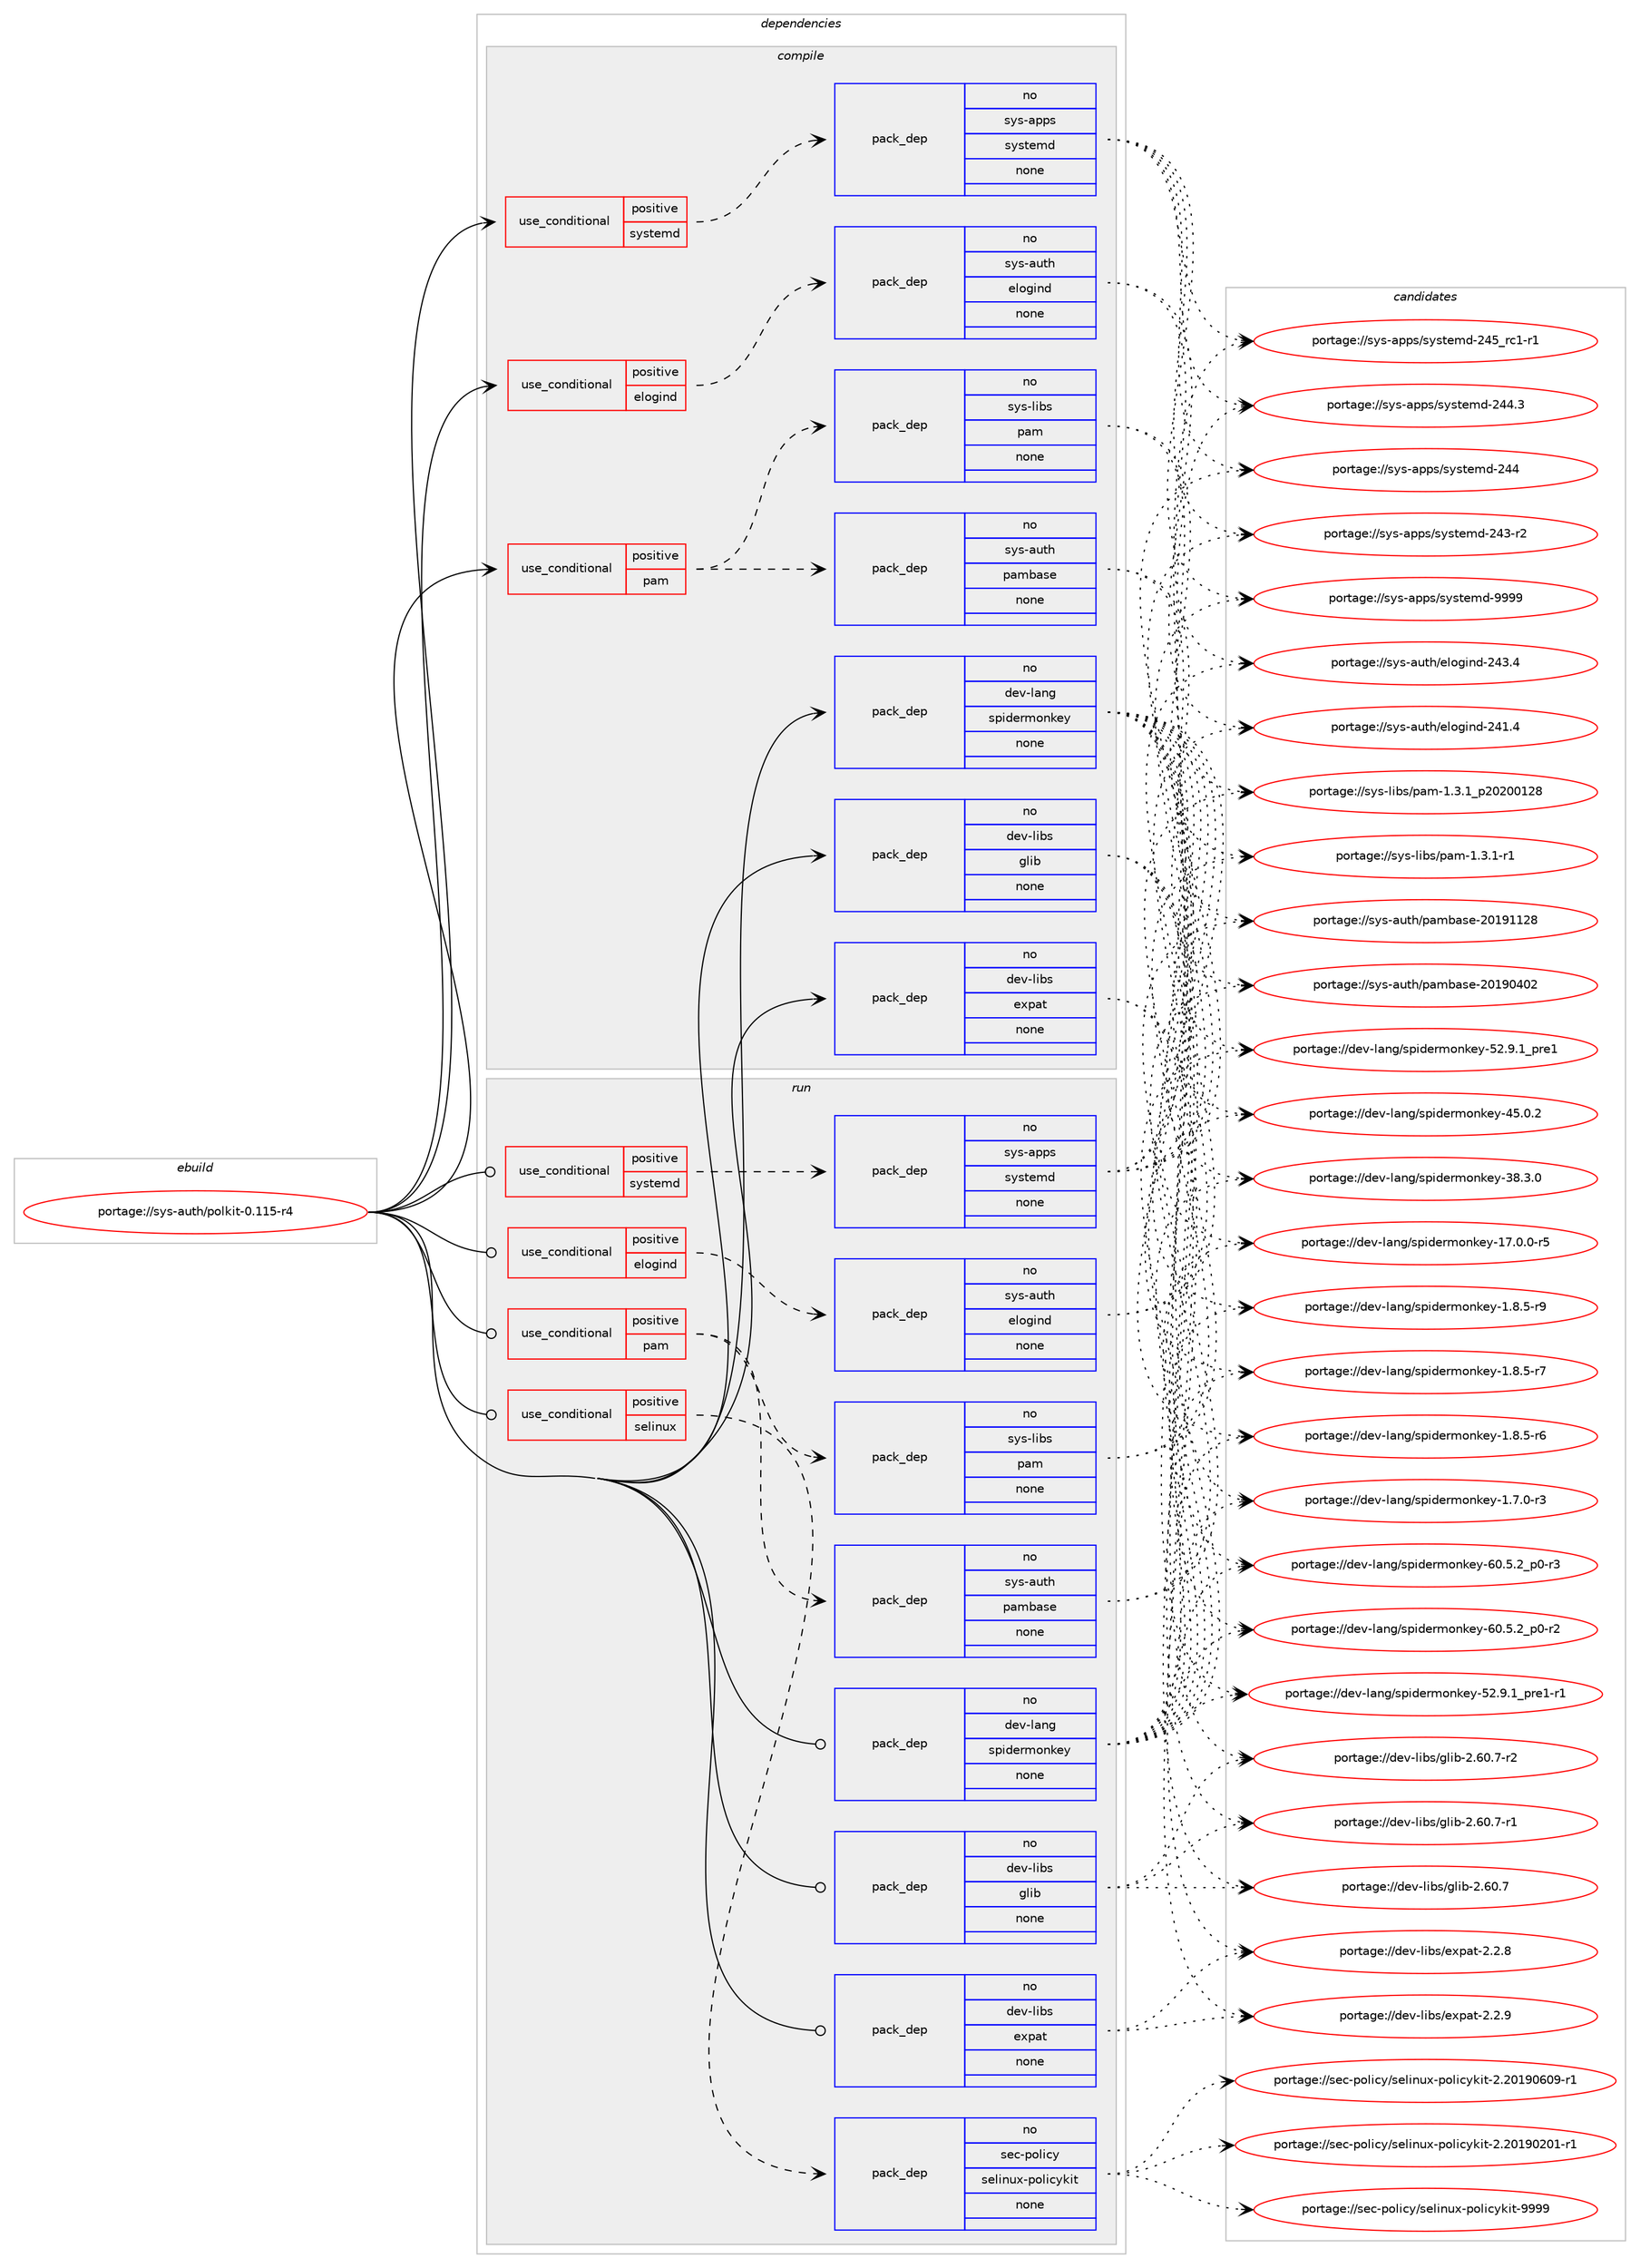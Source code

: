 digraph prolog {

# *************
# Graph options
# *************

newrank=true;
concentrate=true;
compound=true;
graph [rankdir=LR,fontname=Helvetica,fontsize=10,ranksep=1.5];#, ranksep=2.5, nodesep=0.2];
edge  [arrowhead=vee];
node  [fontname=Helvetica,fontsize=10];

# **********
# The ebuild
# **********

subgraph cluster_leftcol {
color=gray;
rank=same;
label=<<i>ebuild</i>>;
id [label="portage://sys-auth/polkit-0.115-r4", color=red, width=4, href="../sys-auth/polkit-0.115-r4.svg"];
}

# ****************
# The dependencies
# ****************

subgraph cluster_midcol {
color=gray;
label=<<i>dependencies</i>>;
subgraph cluster_compile {
fillcolor="#eeeeee";
style=filled;
label=<<i>compile</i>>;
subgraph cond8619 {
dependency41804 [label=<<TABLE BORDER="0" CELLBORDER="1" CELLSPACING="0" CELLPADDING="4"><TR><TD ROWSPAN="3" CELLPADDING="10">use_conditional</TD></TR><TR><TD>positive</TD></TR><TR><TD>elogind</TD></TR></TABLE>>, shape=none, color=red];
subgraph pack32188 {
dependency41805 [label=<<TABLE BORDER="0" CELLBORDER="1" CELLSPACING="0" CELLPADDING="4" WIDTH="220"><TR><TD ROWSPAN="6" CELLPADDING="30">pack_dep</TD></TR><TR><TD WIDTH="110">no</TD></TR><TR><TD>sys-auth</TD></TR><TR><TD>elogind</TD></TR><TR><TD>none</TD></TR><TR><TD></TD></TR></TABLE>>, shape=none, color=blue];
}
dependency41804:e -> dependency41805:w [weight=20,style="dashed",arrowhead="vee"];
}
id:e -> dependency41804:w [weight=20,style="solid",arrowhead="vee"];
subgraph cond8620 {
dependency41806 [label=<<TABLE BORDER="0" CELLBORDER="1" CELLSPACING="0" CELLPADDING="4"><TR><TD ROWSPAN="3" CELLPADDING="10">use_conditional</TD></TR><TR><TD>positive</TD></TR><TR><TD>pam</TD></TR></TABLE>>, shape=none, color=red];
subgraph pack32189 {
dependency41807 [label=<<TABLE BORDER="0" CELLBORDER="1" CELLSPACING="0" CELLPADDING="4" WIDTH="220"><TR><TD ROWSPAN="6" CELLPADDING="30">pack_dep</TD></TR><TR><TD WIDTH="110">no</TD></TR><TR><TD>sys-auth</TD></TR><TR><TD>pambase</TD></TR><TR><TD>none</TD></TR><TR><TD></TD></TR></TABLE>>, shape=none, color=blue];
}
dependency41806:e -> dependency41807:w [weight=20,style="dashed",arrowhead="vee"];
subgraph pack32190 {
dependency41808 [label=<<TABLE BORDER="0" CELLBORDER="1" CELLSPACING="0" CELLPADDING="4" WIDTH="220"><TR><TD ROWSPAN="6" CELLPADDING="30">pack_dep</TD></TR><TR><TD WIDTH="110">no</TD></TR><TR><TD>sys-libs</TD></TR><TR><TD>pam</TD></TR><TR><TD>none</TD></TR><TR><TD></TD></TR></TABLE>>, shape=none, color=blue];
}
dependency41806:e -> dependency41808:w [weight=20,style="dashed",arrowhead="vee"];
}
id:e -> dependency41806:w [weight=20,style="solid",arrowhead="vee"];
subgraph cond8621 {
dependency41809 [label=<<TABLE BORDER="0" CELLBORDER="1" CELLSPACING="0" CELLPADDING="4"><TR><TD ROWSPAN="3" CELLPADDING="10">use_conditional</TD></TR><TR><TD>positive</TD></TR><TR><TD>systemd</TD></TR></TABLE>>, shape=none, color=red];
subgraph pack32191 {
dependency41810 [label=<<TABLE BORDER="0" CELLBORDER="1" CELLSPACING="0" CELLPADDING="4" WIDTH="220"><TR><TD ROWSPAN="6" CELLPADDING="30">pack_dep</TD></TR><TR><TD WIDTH="110">no</TD></TR><TR><TD>sys-apps</TD></TR><TR><TD>systemd</TD></TR><TR><TD>none</TD></TR><TR><TD></TD></TR></TABLE>>, shape=none, color=blue];
}
dependency41809:e -> dependency41810:w [weight=20,style="dashed",arrowhead="vee"];
}
id:e -> dependency41809:w [weight=20,style="solid",arrowhead="vee"];
subgraph pack32192 {
dependency41811 [label=<<TABLE BORDER="0" CELLBORDER="1" CELLSPACING="0" CELLPADDING="4" WIDTH="220"><TR><TD ROWSPAN="6" CELLPADDING="30">pack_dep</TD></TR><TR><TD WIDTH="110">no</TD></TR><TR><TD>dev-lang</TD></TR><TR><TD>spidermonkey</TD></TR><TR><TD>none</TD></TR><TR><TD></TD></TR></TABLE>>, shape=none, color=blue];
}
id:e -> dependency41811:w [weight=20,style="solid",arrowhead="vee"];
subgraph pack32193 {
dependency41812 [label=<<TABLE BORDER="0" CELLBORDER="1" CELLSPACING="0" CELLPADDING="4" WIDTH="220"><TR><TD ROWSPAN="6" CELLPADDING="30">pack_dep</TD></TR><TR><TD WIDTH="110">no</TD></TR><TR><TD>dev-libs</TD></TR><TR><TD>expat</TD></TR><TR><TD>none</TD></TR><TR><TD></TD></TR></TABLE>>, shape=none, color=blue];
}
id:e -> dependency41812:w [weight=20,style="solid",arrowhead="vee"];
subgraph pack32194 {
dependency41813 [label=<<TABLE BORDER="0" CELLBORDER="1" CELLSPACING="0" CELLPADDING="4" WIDTH="220"><TR><TD ROWSPAN="6" CELLPADDING="30">pack_dep</TD></TR><TR><TD WIDTH="110">no</TD></TR><TR><TD>dev-libs</TD></TR><TR><TD>glib</TD></TR><TR><TD>none</TD></TR><TR><TD></TD></TR></TABLE>>, shape=none, color=blue];
}
id:e -> dependency41813:w [weight=20,style="solid",arrowhead="vee"];
}
subgraph cluster_compileandrun {
fillcolor="#eeeeee";
style=filled;
label=<<i>compile and run</i>>;
}
subgraph cluster_run {
fillcolor="#eeeeee";
style=filled;
label=<<i>run</i>>;
subgraph cond8622 {
dependency41814 [label=<<TABLE BORDER="0" CELLBORDER="1" CELLSPACING="0" CELLPADDING="4"><TR><TD ROWSPAN="3" CELLPADDING="10">use_conditional</TD></TR><TR><TD>positive</TD></TR><TR><TD>elogind</TD></TR></TABLE>>, shape=none, color=red];
subgraph pack32195 {
dependency41815 [label=<<TABLE BORDER="0" CELLBORDER="1" CELLSPACING="0" CELLPADDING="4" WIDTH="220"><TR><TD ROWSPAN="6" CELLPADDING="30">pack_dep</TD></TR><TR><TD WIDTH="110">no</TD></TR><TR><TD>sys-auth</TD></TR><TR><TD>elogind</TD></TR><TR><TD>none</TD></TR><TR><TD></TD></TR></TABLE>>, shape=none, color=blue];
}
dependency41814:e -> dependency41815:w [weight=20,style="dashed",arrowhead="vee"];
}
id:e -> dependency41814:w [weight=20,style="solid",arrowhead="odot"];
subgraph cond8623 {
dependency41816 [label=<<TABLE BORDER="0" CELLBORDER="1" CELLSPACING="0" CELLPADDING="4"><TR><TD ROWSPAN="3" CELLPADDING="10">use_conditional</TD></TR><TR><TD>positive</TD></TR><TR><TD>pam</TD></TR></TABLE>>, shape=none, color=red];
subgraph pack32196 {
dependency41817 [label=<<TABLE BORDER="0" CELLBORDER="1" CELLSPACING="0" CELLPADDING="4" WIDTH="220"><TR><TD ROWSPAN="6" CELLPADDING="30">pack_dep</TD></TR><TR><TD WIDTH="110">no</TD></TR><TR><TD>sys-auth</TD></TR><TR><TD>pambase</TD></TR><TR><TD>none</TD></TR><TR><TD></TD></TR></TABLE>>, shape=none, color=blue];
}
dependency41816:e -> dependency41817:w [weight=20,style="dashed",arrowhead="vee"];
subgraph pack32197 {
dependency41818 [label=<<TABLE BORDER="0" CELLBORDER="1" CELLSPACING="0" CELLPADDING="4" WIDTH="220"><TR><TD ROWSPAN="6" CELLPADDING="30">pack_dep</TD></TR><TR><TD WIDTH="110">no</TD></TR><TR><TD>sys-libs</TD></TR><TR><TD>pam</TD></TR><TR><TD>none</TD></TR><TR><TD></TD></TR></TABLE>>, shape=none, color=blue];
}
dependency41816:e -> dependency41818:w [weight=20,style="dashed",arrowhead="vee"];
}
id:e -> dependency41816:w [weight=20,style="solid",arrowhead="odot"];
subgraph cond8624 {
dependency41819 [label=<<TABLE BORDER="0" CELLBORDER="1" CELLSPACING="0" CELLPADDING="4"><TR><TD ROWSPAN="3" CELLPADDING="10">use_conditional</TD></TR><TR><TD>positive</TD></TR><TR><TD>selinux</TD></TR></TABLE>>, shape=none, color=red];
subgraph pack32198 {
dependency41820 [label=<<TABLE BORDER="0" CELLBORDER="1" CELLSPACING="0" CELLPADDING="4" WIDTH="220"><TR><TD ROWSPAN="6" CELLPADDING="30">pack_dep</TD></TR><TR><TD WIDTH="110">no</TD></TR><TR><TD>sec-policy</TD></TR><TR><TD>selinux-policykit</TD></TR><TR><TD>none</TD></TR><TR><TD></TD></TR></TABLE>>, shape=none, color=blue];
}
dependency41819:e -> dependency41820:w [weight=20,style="dashed",arrowhead="vee"];
}
id:e -> dependency41819:w [weight=20,style="solid",arrowhead="odot"];
subgraph cond8625 {
dependency41821 [label=<<TABLE BORDER="0" CELLBORDER="1" CELLSPACING="0" CELLPADDING="4"><TR><TD ROWSPAN="3" CELLPADDING="10">use_conditional</TD></TR><TR><TD>positive</TD></TR><TR><TD>systemd</TD></TR></TABLE>>, shape=none, color=red];
subgraph pack32199 {
dependency41822 [label=<<TABLE BORDER="0" CELLBORDER="1" CELLSPACING="0" CELLPADDING="4" WIDTH="220"><TR><TD ROWSPAN="6" CELLPADDING="30">pack_dep</TD></TR><TR><TD WIDTH="110">no</TD></TR><TR><TD>sys-apps</TD></TR><TR><TD>systemd</TD></TR><TR><TD>none</TD></TR><TR><TD></TD></TR></TABLE>>, shape=none, color=blue];
}
dependency41821:e -> dependency41822:w [weight=20,style="dashed",arrowhead="vee"];
}
id:e -> dependency41821:w [weight=20,style="solid",arrowhead="odot"];
subgraph pack32200 {
dependency41823 [label=<<TABLE BORDER="0" CELLBORDER="1" CELLSPACING="0" CELLPADDING="4" WIDTH="220"><TR><TD ROWSPAN="6" CELLPADDING="30">pack_dep</TD></TR><TR><TD WIDTH="110">no</TD></TR><TR><TD>dev-lang</TD></TR><TR><TD>spidermonkey</TD></TR><TR><TD>none</TD></TR><TR><TD></TD></TR></TABLE>>, shape=none, color=blue];
}
id:e -> dependency41823:w [weight=20,style="solid",arrowhead="odot"];
subgraph pack32201 {
dependency41824 [label=<<TABLE BORDER="0" CELLBORDER="1" CELLSPACING="0" CELLPADDING="4" WIDTH="220"><TR><TD ROWSPAN="6" CELLPADDING="30">pack_dep</TD></TR><TR><TD WIDTH="110">no</TD></TR><TR><TD>dev-libs</TD></TR><TR><TD>expat</TD></TR><TR><TD>none</TD></TR><TR><TD></TD></TR></TABLE>>, shape=none, color=blue];
}
id:e -> dependency41824:w [weight=20,style="solid",arrowhead="odot"];
subgraph pack32202 {
dependency41825 [label=<<TABLE BORDER="0" CELLBORDER="1" CELLSPACING="0" CELLPADDING="4" WIDTH="220"><TR><TD ROWSPAN="6" CELLPADDING="30">pack_dep</TD></TR><TR><TD WIDTH="110">no</TD></TR><TR><TD>dev-libs</TD></TR><TR><TD>glib</TD></TR><TR><TD>none</TD></TR><TR><TD></TD></TR></TABLE>>, shape=none, color=blue];
}
id:e -> dependency41825:w [weight=20,style="solid",arrowhead="odot"];
}
}

# **************
# The candidates
# **************

subgraph cluster_choices {
rank=same;
color=gray;
label=<<i>candidates</i>>;

subgraph choice32188 {
color=black;
nodesep=1;
choice115121115459711711610447101108111103105110100455052514652 [label="portage://sys-auth/elogind-243.4", color=red, width=4,href="../sys-auth/elogind-243.4.svg"];
choice115121115459711711610447101108111103105110100455052494652 [label="portage://sys-auth/elogind-241.4", color=red, width=4,href="../sys-auth/elogind-241.4.svg"];
dependency41805:e -> choice115121115459711711610447101108111103105110100455052514652:w [style=dotted,weight="100"];
dependency41805:e -> choice115121115459711711610447101108111103105110100455052494652:w [style=dotted,weight="100"];
}
subgraph choice32189 {
color=black;
nodesep=1;
choice115121115459711711610447112971099897115101455048495749495056 [label="portage://sys-auth/pambase-20191128", color=red, width=4,href="../sys-auth/pambase-20191128.svg"];
choice115121115459711711610447112971099897115101455048495748524850 [label="portage://sys-auth/pambase-20190402", color=red, width=4,href="../sys-auth/pambase-20190402.svg"];
dependency41807:e -> choice115121115459711711610447112971099897115101455048495749495056:w [style=dotted,weight="100"];
dependency41807:e -> choice115121115459711711610447112971099897115101455048495748524850:w [style=dotted,weight="100"];
}
subgraph choice32190 {
color=black;
nodesep=1;
choice11512111545108105981154711297109454946514649951125048504848495056 [label="portage://sys-libs/pam-1.3.1_p20200128", color=red, width=4,href="../sys-libs/pam-1.3.1_p20200128.svg"];
choice115121115451081059811547112971094549465146494511449 [label="portage://sys-libs/pam-1.3.1-r1", color=red, width=4,href="../sys-libs/pam-1.3.1-r1.svg"];
dependency41808:e -> choice11512111545108105981154711297109454946514649951125048504848495056:w [style=dotted,weight="100"];
dependency41808:e -> choice115121115451081059811547112971094549465146494511449:w [style=dotted,weight="100"];
}
subgraph choice32191 {
color=black;
nodesep=1;
choice1151211154597112112115471151211151161011091004557575757 [label="portage://sys-apps/systemd-9999", color=red, width=4,href="../sys-apps/systemd-9999.svg"];
choice115121115459711211211547115121115116101109100455052539511499494511449 [label="portage://sys-apps/systemd-245_rc1-r1", color=red, width=4,href="../sys-apps/systemd-245_rc1-r1.svg"];
choice115121115459711211211547115121115116101109100455052524651 [label="portage://sys-apps/systemd-244.3", color=red, width=4,href="../sys-apps/systemd-244.3.svg"];
choice11512111545971121121154711512111511610110910045505252 [label="portage://sys-apps/systemd-244", color=red, width=4,href="../sys-apps/systemd-244.svg"];
choice115121115459711211211547115121115116101109100455052514511450 [label="portage://sys-apps/systemd-243-r2", color=red, width=4,href="../sys-apps/systemd-243-r2.svg"];
dependency41810:e -> choice1151211154597112112115471151211151161011091004557575757:w [style=dotted,weight="100"];
dependency41810:e -> choice115121115459711211211547115121115116101109100455052539511499494511449:w [style=dotted,weight="100"];
dependency41810:e -> choice115121115459711211211547115121115116101109100455052524651:w [style=dotted,weight="100"];
dependency41810:e -> choice11512111545971121121154711512111511610110910045505252:w [style=dotted,weight="100"];
dependency41810:e -> choice115121115459711211211547115121115116101109100455052514511450:w [style=dotted,weight="100"];
}
subgraph choice32192 {
color=black;
nodesep=1;
choice1001011184510897110103471151121051001011141091111101071011214554484653465095112484511451 [label="portage://dev-lang/spidermonkey-60.5.2_p0-r3", color=red, width=4,href="../dev-lang/spidermonkey-60.5.2_p0-r3.svg"];
choice1001011184510897110103471151121051001011141091111101071011214554484653465095112484511450 [label="portage://dev-lang/spidermonkey-60.5.2_p0-r2", color=red, width=4,href="../dev-lang/spidermonkey-60.5.2_p0-r2.svg"];
choice1001011184510897110103471151121051001011141091111101071011214553504657464995112114101494511449 [label="portage://dev-lang/spidermonkey-52.9.1_pre1-r1", color=red, width=4,href="../dev-lang/spidermonkey-52.9.1_pre1-r1.svg"];
choice100101118451089711010347115112105100101114109111110107101121455350465746499511211410149 [label="portage://dev-lang/spidermonkey-52.9.1_pre1", color=red, width=4,href="../dev-lang/spidermonkey-52.9.1_pre1.svg"];
choice10010111845108971101034711511210510010111410911111010710112145525346484650 [label="portage://dev-lang/spidermonkey-45.0.2", color=red, width=4,href="../dev-lang/spidermonkey-45.0.2.svg"];
choice10010111845108971101034711511210510010111410911111010710112145515646514648 [label="portage://dev-lang/spidermonkey-38.3.0", color=red, width=4,href="../dev-lang/spidermonkey-38.3.0.svg"];
choice100101118451089711010347115112105100101114109111110107101121454955464846484511453 [label="portage://dev-lang/spidermonkey-17.0.0-r5", color=red, width=4,href="../dev-lang/spidermonkey-17.0.0-r5.svg"];
choice1001011184510897110103471151121051001011141091111101071011214549465646534511457 [label="portage://dev-lang/spidermonkey-1.8.5-r9", color=red, width=4,href="../dev-lang/spidermonkey-1.8.5-r9.svg"];
choice1001011184510897110103471151121051001011141091111101071011214549465646534511455 [label="portage://dev-lang/spidermonkey-1.8.5-r7", color=red, width=4,href="../dev-lang/spidermonkey-1.8.5-r7.svg"];
choice1001011184510897110103471151121051001011141091111101071011214549465646534511454 [label="portage://dev-lang/spidermonkey-1.8.5-r6", color=red, width=4,href="../dev-lang/spidermonkey-1.8.5-r6.svg"];
choice1001011184510897110103471151121051001011141091111101071011214549465546484511451 [label="portage://dev-lang/spidermonkey-1.7.0-r3", color=red, width=4,href="../dev-lang/spidermonkey-1.7.0-r3.svg"];
dependency41811:e -> choice1001011184510897110103471151121051001011141091111101071011214554484653465095112484511451:w [style=dotted,weight="100"];
dependency41811:e -> choice1001011184510897110103471151121051001011141091111101071011214554484653465095112484511450:w [style=dotted,weight="100"];
dependency41811:e -> choice1001011184510897110103471151121051001011141091111101071011214553504657464995112114101494511449:w [style=dotted,weight="100"];
dependency41811:e -> choice100101118451089711010347115112105100101114109111110107101121455350465746499511211410149:w [style=dotted,weight="100"];
dependency41811:e -> choice10010111845108971101034711511210510010111410911111010710112145525346484650:w [style=dotted,weight="100"];
dependency41811:e -> choice10010111845108971101034711511210510010111410911111010710112145515646514648:w [style=dotted,weight="100"];
dependency41811:e -> choice100101118451089711010347115112105100101114109111110107101121454955464846484511453:w [style=dotted,weight="100"];
dependency41811:e -> choice1001011184510897110103471151121051001011141091111101071011214549465646534511457:w [style=dotted,weight="100"];
dependency41811:e -> choice1001011184510897110103471151121051001011141091111101071011214549465646534511455:w [style=dotted,weight="100"];
dependency41811:e -> choice1001011184510897110103471151121051001011141091111101071011214549465646534511454:w [style=dotted,weight="100"];
dependency41811:e -> choice1001011184510897110103471151121051001011141091111101071011214549465546484511451:w [style=dotted,weight="100"];
}
subgraph choice32193 {
color=black;
nodesep=1;
choice10010111845108105981154710112011297116455046504657 [label="portage://dev-libs/expat-2.2.9", color=red, width=4,href="../dev-libs/expat-2.2.9.svg"];
choice10010111845108105981154710112011297116455046504656 [label="portage://dev-libs/expat-2.2.8", color=red, width=4,href="../dev-libs/expat-2.2.8.svg"];
dependency41812:e -> choice10010111845108105981154710112011297116455046504657:w [style=dotted,weight="100"];
dependency41812:e -> choice10010111845108105981154710112011297116455046504656:w [style=dotted,weight="100"];
}
subgraph choice32194 {
color=black;
nodesep=1;
choice10010111845108105981154710310810598455046544846554511450 [label="portage://dev-libs/glib-2.60.7-r2", color=red, width=4,href="../dev-libs/glib-2.60.7-r2.svg"];
choice10010111845108105981154710310810598455046544846554511449 [label="portage://dev-libs/glib-2.60.7-r1", color=red, width=4,href="../dev-libs/glib-2.60.7-r1.svg"];
choice1001011184510810598115471031081059845504654484655 [label="portage://dev-libs/glib-2.60.7", color=red, width=4,href="../dev-libs/glib-2.60.7.svg"];
dependency41813:e -> choice10010111845108105981154710310810598455046544846554511450:w [style=dotted,weight="100"];
dependency41813:e -> choice10010111845108105981154710310810598455046544846554511449:w [style=dotted,weight="100"];
dependency41813:e -> choice1001011184510810598115471031081059845504654484655:w [style=dotted,weight="100"];
}
subgraph choice32195 {
color=black;
nodesep=1;
choice115121115459711711610447101108111103105110100455052514652 [label="portage://sys-auth/elogind-243.4", color=red, width=4,href="../sys-auth/elogind-243.4.svg"];
choice115121115459711711610447101108111103105110100455052494652 [label="portage://sys-auth/elogind-241.4", color=red, width=4,href="../sys-auth/elogind-241.4.svg"];
dependency41815:e -> choice115121115459711711610447101108111103105110100455052514652:w [style=dotted,weight="100"];
dependency41815:e -> choice115121115459711711610447101108111103105110100455052494652:w [style=dotted,weight="100"];
}
subgraph choice32196 {
color=black;
nodesep=1;
choice115121115459711711610447112971099897115101455048495749495056 [label="portage://sys-auth/pambase-20191128", color=red, width=4,href="../sys-auth/pambase-20191128.svg"];
choice115121115459711711610447112971099897115101455048495748524850 [label="portage://sys-auth/pambase-20190402", color=red, width=4,href="../sys-auth/pambase-20190402.svg"];
dependency41817:e -> choice115121115459711711610447112971099897115101455048495749495056:w [style=dotted,weight="100"];
dependency41817:e -> choice115121115459711711610447112971099897115101455048495748524850:w [style=dotted,weight="100"];
}
subgraph choice32197 {
color=black;
nodesep=1;
choice11512111545108105981154711297109454946514649951125048504848495056 [label="portage://sys-libs/pam-1.3.1_p20200128", color=red, width=4,href="../sys-libs/pam-1.3.1_p20200128.svg"];
choice115121115451081059811547112971094549465146494511449 [label="portage://sys-libs/pam-1.3.1-r1", color=red, width=4,href="../sys-libs/pam-1.3.1-r1.svg"];
dependency41818:e -> choice11512111545108105981154711297109454946514649951125048504848495056:w [style=dotted,weight="100"];
dependency41818:e -> choice115121115451081059811547112971094549465146494511449:w [style=dotted,weight="100"];
}
subgraph choice32198 {
color=black;
nodesep=1;
choice1151019945112111108105991214711510110810511011712045112111108105991211071051164557575757 [label="portage://sec-policy/selinux-policykit-9999", color=red, width=4,href="../sec-policy/selinux-policykit-9999.svg"];
choice11510199451121111081059912147115101108105110117120451121111081059912110710511645504650484957485448574511449 [label="portage://sec-policy/selinux-policykit-2.20190609-r1", color=red, width=4,href="../sec-policy/selinux-policykit-2.20190609-r1.svg"];
choice11510199451121111081059912147115101108105110117120451121111081059912110710511645504650484957485048494511449 [label="portage://sec-policy/selinux-policykit-2.20190201-r1", color=red, width=4,href="../sec-policy/selinux-policykit-2.20190201-r1.svg"];
dependency41820:e -> choice1151019945112111108105991214711510110810511011712045112111108105991211071051164557575757:w [style=dotted,weight="100"];
dependency41820:e -> choice11510199451121111081059912147115101108105110117120451121111081059912110710511645504650484957485448574511449:w [style=dotted,weight="100"];
dependency41820:e -> choice11510199451121111081059912147115101108105110117120451121111081059912110710511645504650484957485048494511449:w [style=dotted,weight="100"];
}
subgraph choice32199 {
color=black;
nodesep=1;
choice1151211154597112112115471151211151161011091004557575757 [label="portage://sys-apps/systemd-9999", color=red, width=4,href="../sys-apps/systemd-9999.svg"];
choice115121115459711211211547115121115116101109100455052539511499494511449 [label="portage://sys-apps/systemd-245_rc1-r1", color=red, width=4,href="../sys-apps/systemd-245_rc1-r1.svg"];
choice115121115459711211211547115121115116101109100455052524651 [label="portage://sys-apps/systemd-244.3", color=red, width=4,href="../sys-apps/systemd-244.3.svg"];
choice11512111545971121121154711512111511610110910045505252 [label="portage://sys-apps/systemd-244", color=red, width=4,href="../sys-apps/systemd-244.svg"];
choice115121115459711211211547115121115116101109100455052514511450 [label="portage://sys-apps/systemd-243-r2", color=red, width=4,href="../sys-apps/systemd-243-r2.svg"];
dependency41822:e -> choice1151211154597112112115471151211151161011091004557575757:w [style=dotted,weight="100"];
dependency41822:e -> choice115121115459711211211547115121115116101109100455052539511499494511449:w [style=dotted,weight="100"];
dependency41822:e -> choice115121115459711211211547115121115116101109100455052524651:w [style=dotted,weight="100"];
dependency41822:e -> choice11512111545971121121154711512111511610110910045505252:w [style=dotted,weight="100"];
dependency41822:e -> choice115121115459711211211547115121115116101109100455052514511450:w [style=dotted,weight="100"];
}
subgraph choice32200 {
color=black;
nodesep=1;
choice1001011184510897110103471151121051001011141091111101071011214554484653465095112484511451 [label="portage://dev-lang/spidermonkey-60.5.2_p0-r3", color=red, width=4,href="../dev-lang/spidermonkey-60.5.2_p0-r3.svg"];
choice1001011184510897110103471151121051001011141091111101071011214554484653465095112484511450 [label="portage://dev-lang/spidermonkey-60.5.2_p0-r2", color=red, width=4,href="../dev-lang/spidermonkey-60.5.2_p0-r2.svg"];
choice1001011184510897110103471151121051001011141091111101071011214553504657464995112114101494511449 [label="portage://dev-lang/spidermonkey-52.9.1_pre1-r1", color=red, width=4,href="../dev-lang/spidermonkey-52.9.1_pre1-r1.svg"];
choice100101118451089711010347115112105100101114109111110107101121455350465746499511211410149 [label="portage://dev-lang/spidermonkey-52.9.1_pre1", color=red, width=4,href="../dev-lang/spidermonkey-52.9.1_pre1.svg"];
choice10010111845108971101034711511210510010111410911111010710112145525346484650 [label="portage://dev-lang/spidermonkey-45.0.2", color=red, width=4,href="../dev-lang/spidermonkey-45.0.2.svg"];
choice10010111845108971101034711511210510010111410911111010710112145515646514648 [label="portage://dev-lang/spidermonkey-38.3.0", color=red, width=4,href="../dev-lang/spidermonkey-38.3.0.svg"];
choice100101118451089711010347115112105100101114109111110107101121454955464846484511453 [label="portage://dev-lang/spidermonkey-17.0.0-r5", color=red, width=4,href="../dev-lang/spidermonkey-17.0.0-r5.svg"];
choice1001011184510897110103471151121051001011141091111101071011214549465646534511457 [label="portage://dev-lang/spidermonkey-1.8.5-r9", color=red, width=4,href="../dev-lang/spidermonkey-1.8.5-r9.svg"];
choice1001011184510897110103471151121051001011141091111101071011214549465646534511455 [label="portage://dev-lang/spidermonkey-1.8.5-r7", color=red, width=4,href="../dev-lang/spidermonkey-1.8.5-r7.svg"];
choice1001011184510897110103471151121051001011141091111101071011214549465646534511454 [label="portage://dev-lang/spidermonkey-1.8.5-r6", color=red, width=4,href="../dev-lang/spidermonkey-1.8.5-r6.svg"];
choice1001011184510897110103471151121051001011141091111101071011214549465546484511451 [label="portage://dev-lang/spidermonkey-1.7.0-r3", color=red, width=4,href="../dev-lang/spidermonkey-1.7.0-r3.svg"];
dependency41823:e -> choice1001011184510897110103471151121051001011141091111101071011214554484653465095112484511451:w [style=dotted,weight="100"];
dependency41823:e -> choice1001011184510897110103471151121051001011141091111101071011214554484653465095112484511450:w [style=dotted,weight="100"];
dependency41823:e -> choice1001011184510897110103471151121051001011141091111101071011214553504657464995112114101494511449:w [style=dotted,weight="100"];
dependency41823:e -> choice100101118451089711010347115112105100101114109111110107101121455350465746499511211410149:w [style=dotted,weight="100"];
dependency41823:e -> choice10010111845108971101034711511210510010111410911111010710112145525346484650:w [style=dotted,weight="100"];
dependency41823:e -> choice10010111845108971101034711511210510010111410911111010710112145515646514648:w [style=dotted,weight="100"];
dependency41823:e -> choice100101118451089711010347115112105100101114109111110107101121454955464846484511453:w [style=dotted,weight="100"];
dependency41823:e -> choice1001011184510897110103471151121051001011141091111101071011214549465646534511457:w [style=dotted,weight="100"];
dependency41823:e -> choice1001011184510897110103471151121051001011141091111101071011214549465646534511455:w [style=dotted,weight="100"];
dependency41823:e -> choice1001011184510897110103471151121051001011141091111101071011214549465646534511454:w [style=dotted,weight="100"];
dependency41823:e -> choice1001011184510897110103471151121051001011141091111101071011214549465546484511451:w [style=dotted,weight="100"];
}
subgraph choice32201 {
color=black;
nodesep=1;
choice10010111845108105981154710112011297116455046504657 [label="portage://dev-libs/expat-2.2.9", color=red, width=4,href="../dev-libs/expat-2.2.9.svg"];
choice10010111845108105981154710112011297116455046504656 [label="portage://dev-libs/expat-2.2.8", color=red, width=4,href="../dev-libs/expat-2.2.8.svg"];
dependency41824:e -> choice10010111845108105981154710112011297116455046504657:w [style=dotted,weight="100"];
dependency41824:e -> choice10010111845108105981154710112011297116455046504656:w [style=dotted,weight="100"];
}
subgraph choice32202 {
color=black;
nodesep=1;
choice10010111845108105981154710310810598455046544846554511450 [label="portage://dev-libs/glib-2.60.7-r2", color=red, width=4,href="../dev-libs/glib-2.60.7-r2.svg"];
choice10010111845108105981154710310810598455046544846554511449 [label="portage://dev-libs/glib-2.60.7-r1", color=red, width=4,href="../dev-libs/glib-2.60.7-r1.svg"];
choice1001011184510810598115471031081059845504654484655 [label="portage://dev-libs/glib-2.60.7", color=red, width=4,href="../dev-libs/glib-2.60.7.svg"];
dependency41825:e -> choice10010111845108105981154710310810598455046544846554511450:w [style=dotted,weight="100"];
dependency41825:e -> choice10010111845108105981154710310810598455046544846554511449:w [style=dotted,weight="100"];
dependency41825:e -> choice1001011184510810598115471031081059845504654484655:w [style=dotted,weight="100"];
}
}

}
